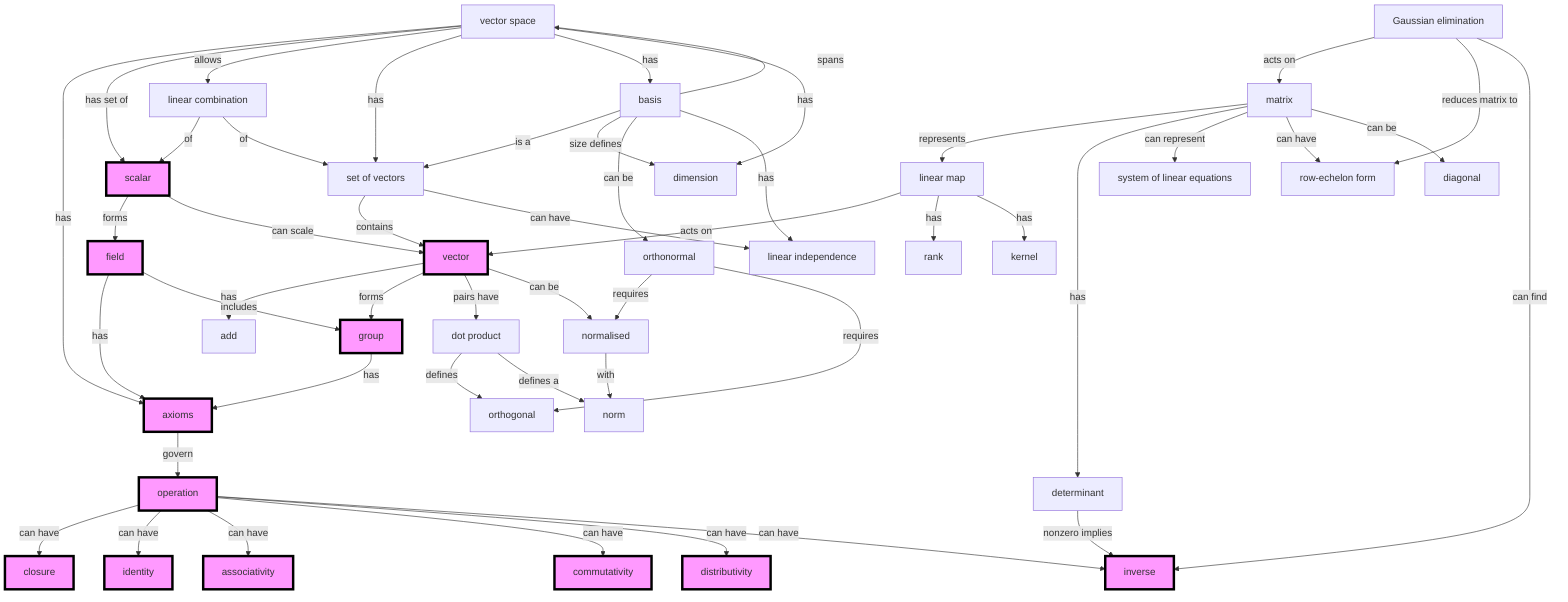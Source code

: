 graph TB
    op[operation]:::today -- can have --> closure:::today
    op -- can have --> identity:::today
    op -- can have --> associativity:::today
    op -- can have --> commutativity:::today
    op -- can have --> distributivity:::today
    op -- can have --> inverse:::today


    scalar -- forms --> field

    scalar:::today -- can scale --> vector


    vector:::today -- has  --> add
    vector:::today -- forms --> group
    vector -- pairs have --> dp[dot product]
    dp -- defines --> orthogonal
    vector -- can be --> normalised
    normalised -- with --> norm
    vs -- has --> axioms

    vs -- has set of --> scalar
    vs -- allows --> lincomb[linear combination]
    vs[vector space] -- has --> vectorset

    vs -- has --> basis

    vs -- has --> dimension

    vectorset -- contains --> vector
    basis -- spans --> vs
    lincomb -- of --> scalar
    lincomb -- of --> vectorset
    field:::today -- has --> axioms
    group:::today -- has --> axioms
    field -- includes --> group

    basis -- is a --> vectorset
    basis -- size defines --> dimension
    basis -- can be -->orthonormal
    orthonormal -- requires --> normalised

    orthonormal -- requires --> orthogonal
    dp -- defines a --> norm

    lm[linear map] -- acts on --> vector
    matrix -- represents --> lm
    matrix -- has --> determinant
    determinant -- nonzero implies --> inverse
    matrix -- can represent --> lineq[system of linear equations]
    ge[Gaussian elimination] -- acts on --> matrix
    ge -- reduces matrix to --> ref[row-echelon form]
    matrix -- can have --> ref
    matrix -- can be --> diagonal

    vectorset[set of vectors]
    vectorset -- can have --> indep[linear independence]
    basis -- has --> indep
    lm -- has --> rank
    lm -- has --> kernel
    ge -- can find --> inverse
    axioms:::today -- govern --> op

classDef today fill:#f9f,stroke:#000,stroke-width:4px;
classDef previous fill:#fff,stroke:#000,stroke-width:4px;